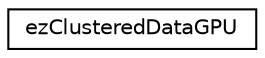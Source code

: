 digraph "Graphical Class Hierarchy"
{
 // LATEX_PDF_SIZE
  edge [fontname="Helvetica",fontsize="10",labelfontname="Helvetica",labelfontsize="10"];
  node [fontname="Helvetica",fontsize="10",shape=record];
  rankdir="LR";
  Node0 [label="ezClusteredDataGPU",height=0.2,width=0.4,color="black", fillcolor="white", style="filled",URL="$d9/d0e/structez_clustered_data_g_p_u.htm",tooltip=" "];
}
